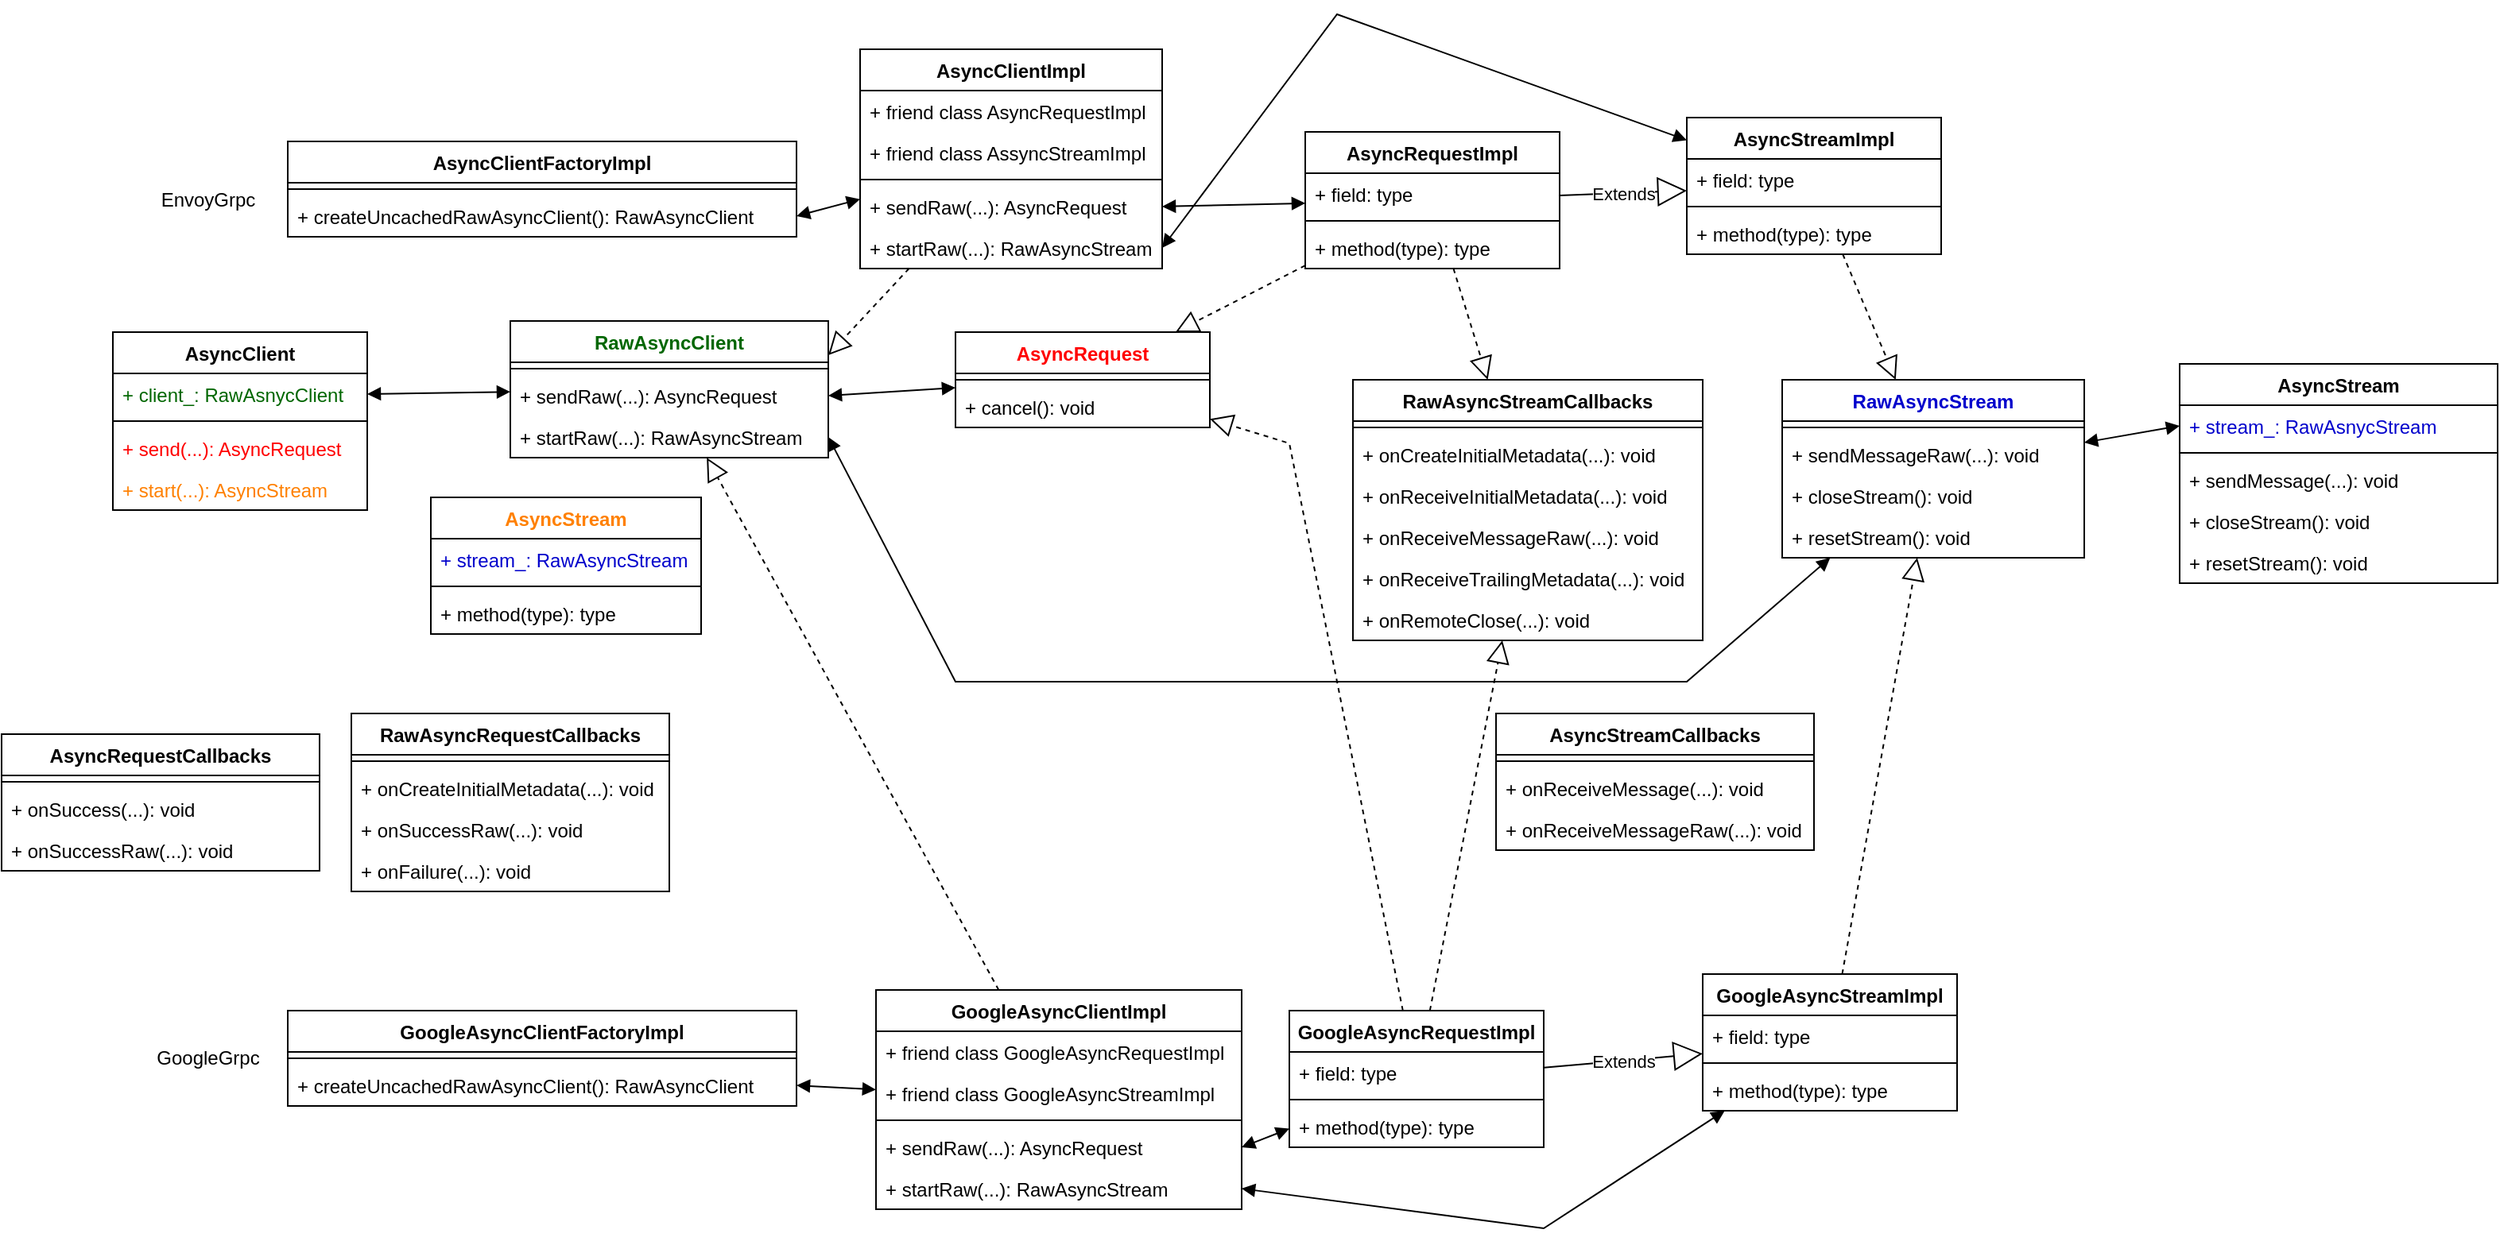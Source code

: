 <mxfile version="20.7.4" type="github">
  <diagram id="DxiktCfPVhVCTb73MeIk" name="Page-1">
    <mxGraphModel dx="1647" dy="910" grid="1" gridSize="10" guides="1" tooltips="1" connect="1" arrows="1" fold="1" page="1" pageScale="1" pageWidth="850" pageHeight="1100" math="0" shadow="0">
      <root>
        <mxCell id="0" />
        <mxCell id="1" parent="0" />
        <mxCell id="bpLpSMuuCPS-NAAvhIt0-1" value="AsyncClientFactoryImpl" style="swimlane;fontStyle=1;align=center;verticalAlign=top;childLayout=stackLayout;horizontal=1;startSize=26;horizontalStack=0;resizeParent=1;resizeParentMax=0;resizeLast=0;collapsible=1;marginBottom=0;" vertex="1" parent="1">
          <mxGeometry x="360" y="430" width="320" height="60" as="geometry" />
        </mxCell>
        <mxCell id="bpLpSMuuCPS-NAAvhIt0-3" value="" style="line;strokeWidth=1;fillColor=none;align=left;verticalAlign=middle;spacingTop=-1;spacingLeft=3;spacingRight=3;rotatable=0;labelPosition=right;points=[];portConstraint=eastwest;strokeColor=inherit;" vertex="1" parent="bpLpSMuuCPS-NAAvhIt0-1">
          <mxGeometry y="26" width="320" height="8" as="geometry" />
        </mxCell>
        <mxCell id="bpLpSMuuCPS-NAAvhIt0-4" value="+ createUncachedRawAsyncClient(): RawAsyncClient" style="text;strokeColor=none;fillColor=none;align=left;verticalAlign=top;spacingLeft=4;spacingRight=4;overflow=hidden;rotatable=0;points=[[0,0.5],[1,0.5]];portConstraint=eastwest;" vertex="1" parent="bpLpSMuuCPS-NAAvhIt0-1">
          <mxGeometry y="34" width="320" height="26" as="geometry" />
        </mxCell>
        <mxCell id="bpLpSMuuCPS-NAAvhIt0-5" value="GoogleAsyncClientFactoryImpl" style="swimlane;fontStyle=1;align=center;verticalAlign=top;childLayout=stackLayout;horizontal=1;startSize=26;horizontalStack=0;resizeParent=1;resizeParentMax=0;resizeLast=0;collapsible=1;marginBottom=0;" vertex="1" parent="1">
          <mxGeometry x="360" y="977" width="320" height="60" as="geometry" />
        </mxCell>
        <mxCell id="bpLpSMuuCPS-NAAvhIt0-7" value="" style="line;strokeWidth=1;fillColor=none;align=left;verticalAlign=middle;spacingTop=-1;spacingLeft=3;spacingRight=3;rotatable=0;labelPosition=right;points=[];portConstraint=eastwest;strokeColor=inherit;" vertex="1" parent="bpLpSMuuCPS-NAAvhIt0-5">
          <mxGeometry y="26" width="320" height="8" as="geometry" />
        </mxCell>
        <mxCell id="bpLpSMuuCPS-NAAvhIt0-8" value="+ createUncachedRawAsyncClient(): RawAsyncClient" style="text;strokeColor=none;fillColor=none;align=left;verticalAlign=top;spacingLeft=4;spacingRight=4;overflow=hidden;rotatable=0;points=[[0,0.5],[1,0.5]];portConstraint=eastwest;" vertex="1" parent="bpLpSMuuCPS-NAAvhIt0-5">
          <mxGeometry y="34" width="320" height="26" as="geometry" />
        </mxCell>
        <mxCell id="bpLpSMuuCPS-NAAvhIt0-9" value="EnvoyGrpc" style="text;html=1;strokeColor=none;fillColor=none;align=center;verticalAlign=middle;whiteSpace=wrap;rounded=0;" vertex="1" parent="1">
          <mxGeometry x="280" y="452" width="60" height="30" as="geometry" />
        </mxCell>
        <mxCell id="bpLpSMuuCPS-NAAvhIt0-11" value="GoogleGrpc" style="text;html=1;strokeColor=none;fillColor=none;align=center;verticalAlign=middle;whiteSpace=wrap;rounded=0;" vertex="1" parent="1">
          <mxGeometry x="280" y="992" width="60" height="30" as="geometry" />
        </mxCell>
        <mxCell id="bpLpSMuuCPS-NAAvhIt0-12" value="AsyncClientImpl" style="swimlane;fontStyle=1;align=center;verticalAlign=top;childLayout=stackLayout;horizontal=1;startSize=26;horizontalStack=0;resizeParent=1;resizeParentMax=0;resizeLast=0;collapsible=1;marginBottom=0;" vertex="1" parent="1">
          <mxGeometry x="720" y="372" width="190" height="138" as="geometry" />
        </mxCell>
        <mxCell id="bpLpSMuuCPS-NAAvhIt0-13" value="+ friend class AsyncRequestImpl" style="text;strokeColor=none;fillColor=none;align=left;verticalAlign=top;spacingLeft=4;spacingRight=4;overflow=hidden;rotatable=0;points=[[0,0.5],[1,0.5]];portConstraint=eastwest;" vertex="1" parent="bpLpSMuuCPS-NAAvhIt0-12">
          <mxGeometry y="26" width="190" height="26" as="geometry" />
        </mxCell>
        <mxCell id="bpLpSMuuCPS-NAAvhIt0-86" value="+ friend class AssyncStreamImpl" style="text;strokeColor=none;fillColor=none;align=left;verticalAlign=top;spacingLeft=4;spacingRight=4;overflow=hidden;rotatable=0;points=[[0,0.5],[1,0.5]];portConstraint=eastwest;" vertex="1" parent="bpLpSMuuCPS-NAAvhIt0-12">
          <mxGeometry y="52" width="190" height="26" as="geometry" />
        </mxCell>
        <mxCell id="bpLpSMuuCPS-NAAvhIt0-14" value="" style="line;strokeWidth=1;fillColor=none;align=left;verticalAlign=middle;spacingTop=-1;spacingLeft=3;spacingRight=3;rotatable=0;labelPosition=right;points=[];portConstraint=eastwest;strokeColor=inherit;" vertex="1" parent="bpLpSMuuCPS-NAAvhIt0-12">
          <mxGeometry y="78" width="190" height="8" as="geometry" />
        </mxCell>
        <mxCell id="bpLpSMuuCPS-NAAvhIt0-80" value="+ sendRaw(...): AsyncRequest" style="text;strokeColor=none;fillColor=none;align=left;verticalAlign=top;spacingLeft=4;spacingRight=4;overflow=hidden;rotatable=0;points=[[0,0.5],[1,0.5]];portConstraint=eastwest;" vertex="1" parent="bpLpSMuuCPS-NAAvhIt0-12">
          <mxGeometry y="86" width="190" height="26" as="geometry" />
        </mxCell>
        <mxCell id="bpLpSMuuCPS-NAAvhIt0-78" value="+ startRaw(...): RawAsyncStream" style="text;strokeColor=none;fillColor=none;align=left;verticalAlign=top;spacingLeft=4;spacingRight=4;overflow=hidden;rotatable=0;points=[[0,0.5],[1,0.5]];portConstraint=eastwest;" vertex="1" parent="bpLpSMuuCPS-NAAvhIt0-12">
          <mxGeometry y="112" width="190" height="26" as="geometry" />
        </mxCell>
        <mxCell id="bpLpSMuuCPS-NAAvhIt0-16" value="GoogleAsyncClientImpl" style="swimlane;fontStyle=1;align=center;verticalAlign=top;childLayout=stackLayout;horizontal=1;startSize=26;horizontalStack=0;resizeParent=1;resizeParentMax=0;resizeLast=0;collapsible=1;marginBottom=0;" vertex="1" parent="1">
          <mxGeometry x="730" y="964" width="230" height="138" as="geometry" />
        </mxCell>
        <mxCell id="bpLpSMuuCPS-NAAvhIt0-17" value="+ friend class GoogleAsyncRequestImpl" style="text;strokeColor=none;fillColor=none;align=left;verticalAlign=top;spacingLeft=4;spacingRight=4;overflow=hidden;rotatable=0;points=[[0,0.5],[1,0.5]];portConstraint=eastwest;" vertex="1" parent="bpLpSMuuCPS-NAAvhIt0-16">
          <mxGeometry y="26" width="230" height="26" as="geometry" />
        </mxCell>
        <mxCell id="bpLpSMuuCPS-NAAvhIt0-87" value="+ friend class GoogleAsyncStreamImpl" style="text;strokeColor=none;fillColor=none;align=left;verticalAlign=top;spacingLeft=4;spacingRight=4;overflow=hidden;rotatable=0;points=[[0,0.5],[1,0.5]];portConstraint=eastwest;" vertex="1" parent="bpLpSMuuCPS-NAAvhIt0-16">
          <mxGeometry y="52" width="230" height="26" as="geometry" />
        </mxCell>
        <mxCell id="bpLpSMuuCPS-NAAvhIt0-18" value="" style="line;strokeWidth=1;fillColor=none;align=left;verticalAlign=middle;spacingTop=-1;spacingLeft=3;spacingRight=3;rotatable=0;labelPosition=right;points=[];portConstraint=eastwest;strokeColor=inherit;" vertex="1" parent="bpLpSMuuCPS-NAAvhIt0-16">
          <mxGeometry y="78" width="230" height="8" as="geometry" />
        </mxCell>
        <mxCell id="bpLpSMuuCPS-NAAvhIt0-19" value="+ sendRaw(...): AsyncRequest" style="text;strokeColor=none;fillColor=none;align=left;verticalAlign=top;spacingLeft=4;spacingRight=4;overflow=hidden;rotatable=0;points=[[0,0.5],[1,0.5]];portConstraint=eastwest;" vertex="1" parent="bpLpSMuuCPS-NAAvhIt0-16">
          <mxGeometry y="86" width="230" height="26" as="geometry" />
        </mxCell>
        <mxCell id="bpLpSMuuCPS-NAAvhIt0-79" value="+ startRaw(...): RawAsyncStream" style="text;strokeColor=none;fillColor=none;align=left;verticalAlign=top;spacingLeft=4;spacingRight=4;overflow=hidden;rotatable=0;points=[[0,0.5],[1,0.5]];portConstraint=eastwest;" vertex="1" parent="bpLpSMuuCPS-NAAvhIt0-16">
          <mxGeometry y="112" width="230" height="26" as="geometry" />
        </mxCell>
        <mxCell id="bpLpSMuuCPS-NAAvhIt0-20" value="RawAsyncClient" style="swimlane;fontStyle=1;align=center;verticalAlign=top;childLayout=stackLayout;horizontal=1;startSize=26;horizontalStack=0;resizeParent=1;resizeParentMax=0;resizeLast=0;collapsible=1;marginBottom=0;fontColor=#006600;" vertex="1" parent="1">
          <mxGeometry x="500" y="543" width="200" height="86" as="geometry" />
        </mxCell>
        <mxCell id="bpLpSMuuCPS-NAAvhIt0-22" value="" style="line;strokeWidth=1;fillColor=none;align=left;verticalAlign=middle;spacingTop=-1;spacingLeft=3;spacingRight=3;rotatable=0;labelPosition=right;points=[];portConstraint=eastwest;strokeColor=inherit;" vertex="1" parent="bpLpSMuuCPS-NAAvhIt0-20">
          <mxGeometry y="26" width="200" height="8" as="geometry" />
        </mxCell>
        <mxCell id="bpLpSMuuCPS-NAAvhIt0-23" value="+ sendRaw(...): AsyncRequest" style="text;strokeColor=none;fillColor=none;align=left;verticalAlign=top;spacingLeft=4;spacingRight=4;overflow=hidden;rotatable=0;points=[[0,0.5],[1,0.5]];portConstraint=eastwest;" vertex="1" parent="bpLpSMuuCPS-NAAvhIt0-20">
          <mxGeometry y="34" width="200" height="26" as="geometry" />
        </mxCell>
        <mxCell id="bpLpSMuuCPS-NAAvhIt0-30" value="+ startRaw(...): RawAsyncStream" style="text;strokeColor=none;fillColor=none;align=left;verticalAlign=top;spacingLeft=4;spacingRight=4;overflow=hidden;rotatable=0;points=[[0,0.5],[1,0.5]];portConstraint=eastwest;" vertex="1" parent="bpLpSMuuCPS-NAAvhIt0-20">
          <mxGeometry y="60" width="200" height="26" as="geometry" />
        </mxCell>
        <mxCell id="bpLpSMuuCPS-NAAvhIt0-24" value="" style="endArrow=block;dashed=1;endFill=0;endSize=12;html=1;rounded=0;entryX=1;entryY=0.25;entryDx=0;entryDy=0;" edge="1" parent="1" source="bpLpSMuuCPS-NAAvhIt0-12" target="bpLpSMuuCPS-NAAvhIt0-20">
          <mxGeometry width="160" relative="1" as="geometry">
            <mxPoint x="570" y="470" as="sourcePoint" />
            <mxPoint x="730" y="470" as="targetPoint" />
          </mxGeometry>
        </mxCell>
        <mxCell id="bpLpSMuuCPS-NAAvhIt0-27" value="" style="endArrow=block;dashed=1;endFill=0;endSize=12;html=1;rounded=0;" edge="1" parent="1" source="bpLpSMuuCPS-NAAvhIt0-16" target="bpLpSMuuCPS-NAAvhIt0-20">
          <mxGeometry width="160" relative="1" as="geometry">
            <mxPoint x="570" y="470" as="sourcePoint" />
            <mxPoint x="730" y="470" as="targetPoint" />
          </mxGeometry>
        </mxCell>
        <mxCell id="bpLpSMuuCPS-NAAvhIt0-31" value="AsyncRequest" style="swimlane;fontStyle=1;align=center;verticalAlign=top;childLayout=stackLayout;horizontal=1;startSize=26;horizontalStack=0;resizeParent=1;resizeParentMax=0;resizeLast=0;collapsible=1;marginBottom=0;fontColor=#FF0000;" vertex="1" parent="1">
          <mxGeometry x="780" y="550" width="160" height="60" as="geometry" />
        </mxCell>
        <mxCell id="bpLpSMuuCPS-NAAvhIt0-33" value="" style="line;strokeWidth=1;fillColor=none;align=left;verticalAlign=middle;spacingTop=-1;spacingLeft=3;spacingRight=3;rotatable=0;labelPosition=right;points=[];portConstraint=eastwest;strokeColor=inherit;" vertex="1" parent="bpLpSMuuCPS-NAAvhIt0-31">
          <mxGeometry y="26" width="160" height="8" as="geometry" />
        </mxCell>
        <mxCell id="bpLpSMuuCPS-NAAvhIt0-34" value="+ cancel(): void" style="text;strokeColor=none;fillColor=none;align=left;verticalAlign=top;spacingLeft=4;spacingRight=4;overflow=hidden;rotatable=0;points=[[0,0.5],[1,0.5]];portConstraint=eastwest;" vertex="1" parent="bpLpSMuuCPS-NAAvhIt0-31">
          <mxGeometry y="34" width="160" height="26" as="geometry" />
        </mxCell>
        <mxCell id="bpLpSMuuCPS-NAAvhIt0-35" value="RawAsyncStream" style="swimlane;fontStyle=1;align=center;verticalAlign=top;childLayout=stackLayout;horizontal=1;startSize=26;horizontalStack=0;resizeParent=1;resizeParentMax=0;resizeLast=0;collapsible=1;marginBottom=0;fontColor=#0000CC;" vertex="1" parent="1">
          <mxGeometry x="1300" y="580" width="190" height="112" as="geometry" />
        </mxCell>
        <mxCell id="bpLpSMuuCPS-NAAvhIt0-37" value="" style="line;strokeWidth=1;fillColor=none;align=left;verticalAlign=middle;spacingTop=-1;spacingLeft=3;spacingRight=3;rotatable=0;labelPosition=right;points=[];portConstraint=eastwest;strokeColor=inherit;" vertex="1" parent="bpLpSMuuCPS-NAAvhIt0-35">
          <mxGeometry y="26" width="190" height="8" as="geometry" />
        </mxCell>
        <mxCell id="bpLpSMuuCPS-NAAvhIt0-38" value="+ sendMessageRaw(...): void" style="text;strokeColor=none;fillColor=none;align=left;verticalAlign=top;spacingLeft=4;spacingRight=4;overflow=hidden;rotatable=0;points=[[0,0.5],[1,0.5]];portConstraint=eastwest;" vertex="1" parent="bpLpSMuuCPS-NAAvhIt0-35">
          <mxGeometry y="34" width="190" height="26" as="geometry" />
        </mxCell>
        <mxCell id="bpLpSMuuCPS-NAAvhIt0-95" value="+ closeStream(): void" style="text;strokeColor=none;fillColor=none;align=left;verticalAlign=top;spacingLeft=4;spacingRight=4;overflow=hidden;rotatable=0;points=[[0,0.5],[1,0.5]];portConstraint=eastwest;" vertex="1" parent="bpLpSMuuCPS-NAAvhIt0-35">
          <mxGeometry y="60" width="190" height="26" as="geometry" />
        </mxCell>
        <mxCell id="bpLpSMuuCPS-NAAvhIt0-96" value="+ resetStream(): void" style="text;strokeColor=none;fillColor=none;align=left;verticalAlign=top;spacingLeft=4;spacingRight=4;overflow=hidden;rotatable=0;points=[[0,0.5],[1,0.5]];portConstraint=eastwest;" vertex="1" parent="bpLpSMuuCPS-NAAvhIt0-35">
          <mxGeometry y="86" width="190" height="26" as="geometry" />
        </mxCell>
        <mxCell id="bpLpSMuuCPS-NAAvhIt0-39" value="GoogleAsyncRequestImpl" style="swimlane;fontStyle=1;align=center;verticalAlign=top;childLayout=stackLayout;horizontal=1;startSize=26;horizontalStack=0;resizeParent=1;resizeParentMax=0;resizeLast=0;collapsible=1;marginBottom=0;" vertex="1" parent="1">
          <mxGeometry x="990" y="977" width="160" height="86" as="geometry" />
        </mxCell>
        <mxCell id="bpLpSMuuCPS-NAAvhIt0-40" value="+ field: type" style="text;strokeColor=none;fillColor=none;align=left;verticalAlign=top;spacingLeft=4;spacingRight=4;overflow=hidden;rotatable=0;points=[[0,0.5],[1,0.5]];portConstraint=eastwest;" vertex="1" parent="bpLpSMuuCPS-NAAvhIt0-39">
          <mxGeometry y="26" width="160" height="26" as="geometry" />
        </mxCell>
        <mxCell id="bpLpSMuuCPS-NAAvhIt0-41" value="" style="line;strokeWidth=1;fillColor=none;align=left;verticalAlign=middle;spacingTop=-1;spacingLeft=3;spacingRight=3;rotatable=0;labelPosition=right;points=[];portConstraint=eastwest;strokeColor=inherit;" vertex="1" parent="bpLpSMuuCPS-NAAvhIt0-39">
          <mxGeometry y="52" width="160" height="8" as="geometry" />
        </mxCell>
        <mxCell id="bpLpSMuuCPS-NAAvhIt0-42" value="+ method(type): type" style="text;strokeColor=none;fillColor=none;align=left;verticalAlign=top;spacingLeft=4;spacingRight=4;overflow=hidden;rotatable=0;points=[[0,0.5],[1,0.5]];portConstraint=eastwest;" vertex="1" parent="bpLpSMuuCPS-NAAvhIt0-39">
          <mxGeometry y="60" width="160" height="26" as="geometry" />
        </mxCell>
        <mxCell id="bpLpSMuuCPS-NAAvhIt0-43" value="" style="endArrow=block;dashed=1;endFill=0;endSize=12;html=1;rounded=0;" edge="1" parent="1" source="bpLpSMuuCPS-NAAvhIt0-39" target="bpLpSMuuCPS-NAAvhIt0-31">
          <mxGeometry width="160" relative="1" as="geometry">
            <mxPoint x="570" y="470" as="sourcePoint" />
            <mxPoint x="730" y="470" as="targetPoint" />
            <Array as="points">
              <mxPoint x="990" y="620" />
            </Array>
          </mxGeometry>
        </mxCell>
        <mxCell id="bpLpSMuuCPS-NAAvhIt0-44" value="AsyncRequestImpl" style="swimlane;fontStyle=1;align=center;verticalAlign=top;childLayout=stackLayout;horizontal=1;startSize=26;horizontalStack=0;resizeParent=1;resizeParentMax=0;resizeLast=0;collapsible=1;marginBottom=0;" vertex="1" parent="1">
          <mxGeometry x="1000" y="424" width="160" height="86" as="geometry" />
        </mxCell>
        <mxCell id="bpLpSMuuCPS-NAAvhIt0-45" value="+ field: type" style="text;strokeColor=none;fillColor=none;align=left;verticalAlign=top;spacingLeft=4;spacingRight=4;overflow=hidden;rotatable=0;points=[[0,0.5],[1,0.5]];portConstraint=eastwest;" vertex="1" parent="bpLpSMuuCPS-NAAvhIt0-44">
          <mxGeometry y="26" width="160" height="26" as="geometry" />
        </mxCell>
        <mxCell id="bpLpSMuuCPS-NAAvhIt0-46" value="" style="line;strokeWidth=1;fillColor=none;align=left;verticalAlign=middle;spacingTop=-1;spacingLeft=3;spacingRight=3;rotatable=0;labelPosition=right;points=[];portConstraint=eastwest;strokeColor=inherit;" vertex="1" parent="bpLpSMuuCPS-NAAvhIt0-44">
          <mxGeometry y="52" width="160" height="8" as="geometry" />
        </mxCell>
        <mxCell id="bpLpSMuuCPS-NAAvhIt0-47" value="+ method(type): type" style="text;strokeColor=none;fillColor=none;align=left;verticalAlign=top;spacingLeft=4;spacingRight=4;overflow=hidden;rotatable=0;points=[[0,0.5],[1,0.5]];portConstraint=eastwest;" vertex="1" parent="bpLpSMuuCPS-NAAvhIt0-44">
          <mxGeometry y="60" width="160" height="26" as="geometry" />
        </mxCell>
        <mxCell id="bpLpSMuuCPS-NAAvhIt0-48" value="GoogleAsyncStreamImpl" style="swimlane;fontStyle=1;align=center;verticalAlign=top;childLayout=stackLayout;horizontal=1;startSize=26;horizontalStack=0;resizeParent=1;resizeParentMax=0;resizeLast=0;collapsible=1;marginBottom=0;" vertex="1" parent="1">
          <mxGeometry x="1250" y="954" width="160" height="86" as="geometry" />
        </mxCell>
        <mxCell id="bpLpSMuuCPS-NAAvhIt0-49" value="+ field: type" style="text;strokeColor=none;fillColor=none;align=left;verticalAlign=top;spacingLeft=4;spacingRight=4;overflow=hidden;rotatable=0;points=[[0,0.5],[1,0.5]];portConstraint=eastwest;" vertex="1" parent="bpLpSMuuCPS-NAAvhIt0-48">
          <mxGeometry y="26" width="160" height="26" as="geometry" />
        </mxCell>
        <mxCell id="bpLpSMuuCPS-NAAvhIt0-50" value="" style="line;strokeWidth=1;fillColor=none;align=left;verticalAlign=middle;spacingTop=-1;spacingLeft=3;spacingRight=3;rotatable=0;labelPosition=right;points=[];portConstraint=eastwest;strokeColor=inherit;" vertex="1" parent="bpLpSMuuCPS-NAAvhIt0-48">
          <mxGeometry y="52" width="160" height="8" as="geometry" />
        </mxCell>
        <mxCell id="bpLpSMuuCPS-NAAvhIt0-51" value="+ method(type): type" style="text;strokeColor=none;fillColor=none;align=left;verticalAlign=top;spacingLeft=4;spacingRight=4;overflow=hidden;rotatable=0;points=[[0,0.5],[1,0.5]];portConstraint=eastwest;" vertex="1" parent="bpLpSMuuCPS-NAAvhIt0-48">
          <mxGeometry y="60" width="160" height="26" as="geometry" />
        </mxCell>
        <mxCell id="bpLpSMuuCPS-NAAvhIt0-52" value="" style="endArrow=block;dashed=1;endFill=0;endSize=12;html=1;rounded=0;" edge="1" parent="1" source="bpLpSMuuCPS-NAAvhIt0-48" target="bpLpSMuuCPS-NAAvhIt0-35">
          <mxGeometry width="160" relative="1" as="geometry">
            <mxPoint x="570" y="470" as="sourcePoint" />
            <mxPoint x="730" y="470" as="targetPoint" />
          </mxGeometry>
        </mxCell>
        <mxCell id="bpLpSMuuCPS-NAAvhIt0-53" value="AsyncStreamImpl" style="swimlane;fontStyle=1;align=center;verticalAlign=top;childLayout=stackLayout;horizontal=1;startSize=26;horizontalStack=0;resizeParent=1;resizeParentMax=0;resizeLast=0;collapsible=1;marginBottom=0;" vertex="1" parent="1">
          <mxGeometry x="1240" y="415" width="160" height="86" as="geometry" />
        </mxCell>
        <mxCell id="bpLpSMuuCPS-NAAvhIt0-54" value="+ field: type" style="text;strokeColor=none;fillColor=none;align=left;verticalAlign=top;spacingLeft=4;spacingRight=4;overflow=hidden;rotatable=0;points=[[0,0.5],[1,0.5]];portConstraint=eastwest;" vertex="1" parent="bpLpSMuuCPS-NAAvhIt0-53">
          <mxGeometry y="26" width="160" height="26" as="geometry" />
        </mxCell>
        <mxCell id="bpLpSMuuCPS-NAAvhIt0-55" value="" style="line;strokeWidth=1;fillColor=none;align=left;verticalAlign=middle;spacingTop=-1;spacingLeft=3;spacingRight=3;rotatable=0;labelPosition=right;points=[];portConstraint=eastwest;strokeColor=inherit;" vertex="1" parent="bpLpSMuuCPS-NAAvhIt0-53">
          <mxGeometry y="52" width="160" height="8" as="geometry" />
        </mxCell>
        <mxCell id="bpLpSMuuCPS-NAAvhIt0-56" value="+ method(type): type" style="text;strokeColor=none;fillColor=none;align=left;verticalAlign=top;spacingLeft=4;spacingRight=4;overflow=hidden;rotatable=0;points=[[0,0.5],[1,0.5]];portConstraint=eastwest;" vertex="1" parent="bpLpSMuuCPS-NAAvhIt0-53">
          <mxGeometry y="60" width="160" height="26" as="geometry" />
        </mxCell>
        <mxCell id="bpLpSMuuCPS-NAAvhIt0-57" value="" style="endArrow=block;dashed=1;endFill=0;endSize=12;html=1;rounded=0;" edge="1" parent="1" source="bpLpSMuuCPS-NAAvhIt0-44" target="bpLpSMuuCPS-NAAvhIt0-31">
          <mxGeometry width="160" relative="1" as="geometry">
            <mxPoint x="790" y="470" as="sourcePoint" />
            <mxPoint x="950" y="470" as="targetPoint" />
          </mxGeometry>
        </mxCell>
        <mxCell id="bpLpSMuuCPS-NAAvhIt0-58" value="" style="endArrow=block;dashed=1;endFill=0;endSize=12;html=1;rounded=0;" edge="1" parent="1" source="bpLpSMuuCPS-NAAvhIt0-53" target="bpLpSMuuCPS-NAAvhIt0-35">
          <mxGeometry width="160" relative="1" as="geometry">
            <mxPoint x="790" y="470" as="sourcePoint" />
            <mxPoint x="950" y="470" as="targetPoint" />
          </mxGeometry>
        </mxCell>
        <mxCell id="bpLpSMuuCPS-NAAvhIt0-59" value="AsyncClient" style="swimlane;fontStyle=1;align=center;verticalAlign=top;childLayout=stackLayout;horizontal=1;startSize=26;horizontalStack=0;resizeParent=1;resizeParentMax=0;resizeLast=0;collapsible=1;marginBottom=0;" vertex="1" parent="1">
          <mxGeometry x="250" y="550" width="160" height="112" as="geometry" />
        </mxCell>
        <mxCell id="bpLpSMuuCPS-NAAvhIt0-60" value="+ client_: RawAsnycClient" style="text;strokeColor=none;fillColor=none;align=left;verticalAlign=top;spacingLeft=4;spacingRight=4;overflow=hidden;rotatable=0;points=[[0,0.5],[1,0.5]];portConstraint=eastwest;fontColor=#006600;" vertex="1" parent="bpLpSMuuCPS-NAAvhIt0-59">
          <mxGeometry y="26" width="160" height="26" as="geometry" />
        </mxCell>
        <mxCell id="bpLpSMuuCPS-NAAvhIt0-61" value="" style="line;strokeWidth=1;fillColor=none;align=left;verticalAlign=middle;spacingTop=-1;spacingLeft=3;spacingRight=3;rotatable=0;labelPosition=right;points=[];portConstraint=eastwest;strokeColor=inherit;" vertex="1" parent="bpLpSMuuCPS-NAAvhIt0-59">
          <mxGeometry y="52" width="160" height="8" as="geometry" />
        </mxCell>
        <mxCell id="bpLpSMuuCPS-NAAvhIt0-62" value="+ send(...): AsyncRequest" style="text;strokeColor=none;fillColor=none;align=left;verticalAlign=top;spacingLeft=4;spacingRight=4;overflow=hidden;rotatable=0;points=[[0,0.5],[1,0.5]];portConstraint=eastwest;fontColor=#FF0000;" vertex="1" parent="bpLpSMuuCPS-NAAvhIt0-59">
          <mxGeometry y="60" width="160" height="26" as="geometry" />
        </mxCell>
        <mxCell id="bpLpSMuuCPS-NAAvhIt0-63" value="+ start(...): AsyncStream" style="text;strokeColor=none;fillColor=none;align=left;verticalAlign=top;spacingLeft=4;spacingRight=4;overflow=hidden;rotatable=0;points=[[0,0.5],[1,0.5]];portConstraint=eastwest;fontColor=#FF8000;" vertex="1" parent="bpLpSMuuCPS-NAAvhIt0-59">
          <mxGeometry y="86" width="160" height="26" as="geometry" />
        </mxCell>
        <mxCell id="bpLpSMuuCPS-NAAvhIt0-66" value="Extends" style="endArrow=block;endSize=16;endFill=0;html=1;rounded=0;" edge="1" parent="1" source="bpLpSMuuCPS-NAAvhIt0-39" target="bpLpSMuuCPS-NAAvhIt0-48">
          <mxGeometry width="160" relative="1" as="geometry">
            <mxPoint x="800" y="794" as="sourcePoint" />
            <mxPoint x="960" y="794" as="targetPoint" />
          </mxGeometry>
        </mxCell>
        <mxCell id="bpLpSMuuCPS-NAAvhIt0-67" value="Extends" style="endArrow=block;endSize=16;endFill=0;html=1;rounded=0;" edge="1" parent="1" source="bpLpSMuuCPS-NAAvhIt0-44" target="bpLpSMuuCPS-NAAvhIt0-53">
          <mxGeometry width="160" relative="1" as="geometry">
            <mxPoint x="790" y="580" as="sourcePoint" />
            <mxPoint x="950" y="580" as="targetPoint" />
          </mxGeometry>
        </mxCell>
        <mxCell id="bpLpSMuuCPS-NAAvhIt0-68" value="RawAsyncStreamCallbacks" style="swimlane;fontStyle=1;align=center;verticalAlign=top;childLayout=stackLayout;horizontal=1;startSize=26;horizontalStack=0;resizeParent=1;resizeParentMax=0;resizeLast=0;collapsible=1;marginBottom=0;" vertex="1" parent="1">
          <mxGeometry x="1030" y="580" width="220" height="164" as="geometry" />
        </mxCell>
        <mxCell id="bpLpSMuuCPS-NAAvhIt0-70" value="" style="line;strokeWidth=1;fillColor=none;align=left;verticalAlign=middle;spacingTop=-1;spacingLeft=3;spacingRight=3;rotatable=0;labelPosition=right;points=[];portConstraint=eastwest;strokeColor=inherit;" vertex="1" parent="bpLpSMuuCPS-NAAvhIt0-68">
          <mxGeometry y="26" width="220" height="8" as="geometry" />
        </mxCell>
        <mxCell id="bpLpSMuuCPS-NAAvhIt0-71" value="+ onCreateInitialMetadata(...): void" style="text;strokeColor=none;fillColor=none;align=left;verticalAlign=top;spacingLeft=4;spacingRight=4;overflow=hidden;rotatable=0;points=[[0,0.5],[1,0.5]];portConstraint=eastwest;" vertex="1" parent="bpLpSMuuCPS-NAAvhIt0-68">
          <mxGeometry y="34" width="220" height="26" as="geometry" />
        </mxCell>
        <mxCell id="bpLpSMuuCPS-NAAvhIt0-106" value="+ onReceiveInitialMetadata(...): void" style="text;strokeColor=none;fillColor=none;align=left;verticalAlign=top;spacingLeft=4;spacingRight=4;overflow=hidden;rotatable=0;points=[[0,0.5],[1,0.5]];portConstraint=eastwest;" vertex="1" parent="bpLpSMuuCPS-NAAvhIt0-68">
          <mxGeometry y="60" width="220" height="26" as="geometry" />
        </mxCell>
        <mxCell id="bpLpSMuuCPS-NAAvhIt0-113" value="+ onReceiveMessageRaw(...): void" style="text;strokeColor=none;fillColor=none;align=left;verticalAlign=top;spacingLeft=4;spacingRight=4;overflow=hidden;rotatable=0;points=[[0,0.5],[1,0.5]];portConstraint=eastwest;" vertex="1" parent="bpLpSMuuCPS-NAAvhIt0-68">
          <mxGeometry y="86" width="220" height="26" as="geometry" />
        </mxCell>
        <mxCell id="bpLpSMuuCPS-NAAvhIt0-107" value="+ onReceiveTrailingMetadata(...): void" style="text;strokeColor=none;fillColor=none;align=left;verticalAlign=top;spacingLeft=4;spacingRight=4;overflow=hidden;rotatable=0;points=[[0,0.5],[1,0.5]];portConstraint=eastwest;" vertex="1" parent="bpLpSMuuCPS-NAAvhIt0-68">
          <mxGeometry y="112" width="220" height="26" as="geometry" />
        </mxCell>
        <mxCell id="bpLpSMuuCPS-NAAvhIt0-114" value="+ onRemoteClose(...): void" style="text;strokeColor=none;fillColor=none;align=left;verticalAlign=top;spacingLeft=4;spacingRight=4;overflow=hidden;rotatable=0;points=[[0,0.5],[1,0.5]];portConstraint=eastwest;" vertex="1" parent="bpLpSMuuCPS-NAAvhIt0-68">
          <mxGeometry y="138" width="220" height="26" as="geometry" />
        </mxCell>
        <mxCell id="bpLpSMuuCPS-NAAvhIt0-72" value="" style="endArrow=block;dashed=1;endFill=0;endSize=12;html=1;rounded=0;" edge="1" parent="1" source="bpLpSMuuCPS-NAAvhIt0-39" target="bpLpSMuuCPS-NAAvhIt0-68">
          <mxGeometry width="160" relative="1" as="geometry">
            <mxPoint x="790" y="580" as="sourcePoint" />
            <mxPoint x="950" y="580" as="targetPoint" />
          </mxGeometry>
        </mxCell>
        <mxCell id="bpLpSMuuCPS-NAAvhIt0-73" value="" style="endArrow=block;dashed=1;endFill=0;endSize=12;html=1;rounded=0;" edge="1" parent="1" source="bpLpSMuuCPS-NAAvhIt0-44" target="bpLpSMuuCPS-NAAvhIt0-68">
          <mxGeometry width="160" relative="1" as="geometry">
            <mxPoint x="790" y="580" as="sourcePoint" />
            <mxPoint x="950" y="580" as="targetPoint" />
          </mxGeometry>
        </mxCell>
        <mxCell id="bpLpSMuuCPS-NAAvhIt0-74" value="" style="endArrow=block;startArrow=block;endFill=1;startFill=1;html=1;rounded=0;exitX=1;exitY=0.5;exitDx=0;exitDy=0;" edge="1" parent="1" source="bpLpSMuuCPS-NAAvhIt0-4" target="bpLpSMuuCPS-NAAvhIt0-12">
          <mxGeometry width="160" relative="1" as="geometry">
            <mxPoint x="790" y="580" as="sourcePoint" />
            <mxPoint x="950" y="580" as="targetPoint" />
          </mxGeometry>
        </mxCell>
        <mxCell id="bpLpSMuuCPS-NAAvhIt0-75" value="" style="endArrow=block;startArrow=block;endFill=1;startFill=1;html=1;rounded=0;exitX=1;exitY=0.5;exitDx=0;exitDy=0;" edge="1" parent="1" source="bpLpSMuuCPS-NAAvhIt0-8" target="bpLpSMuuCPS-NAAvhIt0-16">
          <mxGeometry width="160" relative="1" as="geometry">
            <mxPoint x="800" y="794" as="sourcePoint" />
            <mxPoint x="960" y="794" as="targetPoint" />
          </mxGeometry>
        </mxCell>
        <mxCell id="bpLpSMuuCPS-NAAvhIt0-76" value="" style="endArrow=block;startArrow=block;endFill=1;startFill=1;html=1;rounded=0;exitX=1;exitY=0.5;exitDx=0;exitDy=0;" edge="1" parent="1" source="bpLpSMuuCPS-NAAvhIt0-23" target="bpLpSMuuCPS-NAAvhIt0-31">
          <mxGeometry width="160" relative="1" as="geometry">
            <mxPoint x="790" y="580" as="sourcePoint" />
            <mxPoint x="950" y="580" as="targetPoint" />
          </mxGeometry>
        </mxCell>
        <mxCell id="bpLpSMuuCPS-NAAvhIt0-77" value="" style="endArrow=block;startArrow=block;endFill=1;startFill=1;html=1;rounded=0;exitX=1;exitY=0.5;exitDx=0;exitDy=0;" edge="1" parent="1" source="bpLpSMuuCPS-NAAvhIt0-30" target="bpLpSMuuCPS-NAAvhIt0-35">
          <mxGeometry width="160" relative="1" as="geometry">
            <mxPoint x="790" y="580" as="sourcePoint" />
            <mxPoint x="950" y="580" as="targetPoint" />
            <Array as="points">
              <mxPoint x="780" y="770" />
              <mxPoint x="1240" y="770" />
            </Array>
          </mxGeometry>
        </mxCell>
        <mxCell id="bpLpSMuuCPS-NAAvhIt0-81" value="" style="endArrow=block;startArrow=block;endFill=1;startFill=1;html=1;rounded=0;exitX=1;exitY=0.5;exitDx=0;exitDy=0;" edge="1" parent="1" source="bpLpSMuuCPS-NAAvhIt0-19" target="bpLpSMuuCPS-NAAvhIt0-39">
          <mxGeometry width="160" relative="1" as="geometry">
            <mxPoint x="1010" y="1134" as="sourcePoint" />
            <mxPoint x="1170" y="1134" as="targetPoint" />
          </mxGeometry>
        </mxCell>
        <mxCell id="bpLpSMuuCPS-NAAvhIt0-82" value="" style="endArrow=block;startArrow=block;endFill=1;startFill=1;html=1;rounded=0;exitX=1;exitY=0.5;exitDx=0;exitDy=0;" edge="1" parent="1" source="bpLpSMuuCPS-NAAvhIt0-79" target="bpLpSMuuCPS-NAAvhIt0-48">
          <mxGeometry width="160" relative="1" as="geometry">
            <mxPoint x="1020" y="1114" as="sourcePoint" />
            <mxPoint x="1180" y="1114" as="targetPoint" />
            <Array as="points">
              <mxPoint x="1150" y="1114" />
            </Array>
          </mxGeometry>
        </mxCell>
        <mxCell id="bpLpSMuuCPS-NAAvhIt0-83" value="" style="endArrow=block;startArrow=block;endFill=1;startFill=1;html=1;rounded=0;exitX=1;exitY=0.5;exitDx=0;exitDy=0;" edge="1" parent="1" source="bpLpSMuuCPS-NAAvhIt0-80" target="bpLpSMuuCPS-NAAvhIt0-44">
          <mxGeometry width="160" relative="1" as="geometry">
            <mxPoint x="980" y="280" as="sourcePoint" />
            <mxPoint x="1140" y="280" as="targetPoint" />
          </mxGeometry>
        </mxCell>
        <mxCell id="bpLpSMuuCPS-NAAvhIt0-85" value="" style="endArrow=block;startArrow=block;endFill=1;startFill=1;html=1;rounded=0;exitX=1;exitY=0.5;exitDx=0;exitDy=0;" edge="1" parent="1" source="bpLpSMuuCPS-NAAvhIt0-78" target="bpLpSMuuCPS-NAAvhIt0-53">
          <mxGeometry width="160" relative="1" as="geometry">
            <mxPoint x="990" y="310" as="sourcePoint" />
            <mxPoint x="1150" y="310" as="targetPoint" />
            <Array as="points">
              <mxPoint x="1020" y="350" />
            </Array>
          </mxGeometry>
        </mxCell>
        <mxCell id="bpLpSMuuCPS-NAAvhIt0-89" value="" style="endArrow=block;startArrow=block;endFill=1;startFill=1;html=1;rounded=0;exitX=1;exitY=0.5;exitDx=0;exitDy=0;" edge="1" parent="1" source="bpLpSMuuCPS-NAAvhIt0-60" target="bpLpSMuuCPS-NAAvhIt0-20">
          <mxGeometry width="160" relative="1" as="geometry">
            <mxPoint x="440" y="690" as="sourcePoint" />
            <mxPoint x="600" y="690" as="targetPoint" />
          </mxGeometry>
        </mxCell>
        <mxCell id="bpLpSMuuCPS-NAAvhIt0-90" value="AsyncStream" style="swimlane;fontStyle=1;align=center;verticalAlign=top;childLayout=stackLayout;horizontal=1;startSize=26;horizontalStack=0;resizeParent=1;resizeParentMax=0;resizeLast=0;collapsible=1;marginBottom=0;fontColor=#FF8000;" vertex="1" parent="1">
          <mxGeometry x="450" y="654" width="170" height="86" as="geometry" />
        </mxCell>
        <mxCell id="bpLpSMuuCPS-NAAvhIt0-91" value="+ stream_: RawAsyncStream" style="text;strokeColor=none;fillColor=none;align=left;verticalAlign=top;spacingLeft=4;spacingRight=4;overflow=hidden;rotatable=0;points=[[0,0.5],[1,0.5]];portConstraint=eastwest;fontColor=#0000CC;" vertex="1" parent="bpLpSMuuCPS-NAAvhIt0-90">
          <mxGeometry y="26" width="170" height="26" as="geometry" />
        </mxCell>
        <mxCell id="bpLpSMuuCPS-NAAvhIt0-92" value="" style="line;strokeWidth=1;fillColor=none;align=left;verticalAlign=middle;spacingTop=-1;spacingLeft=3;spacingRight=3;rotatable=0;labelPosition=right;points=[];portConstraint=eastwest;strokeColor=inherit;" vertex="1" parent="bpLpSMuuCPS-NAAvhIt0-90">
          <mxGeometry y="52" width="170" height="8" as="geometry" />
        </mxCell>
        <mxCell id="bpLpSMuuCPS-NAAvhIt0-93" value="+ method(type): type" style="text;strokeColor=none;fillColor=none;align=left;verticalAlign=top;spacingLeft=4;spacingRight=4;overflow=hidden;rotatable=0;points=[[0,0.5],[1,0.5]];portConstraint=eastwest;" vertex="1" parent="bpLpSMuuCPS-NAAvhIt0-90">
          <mxGeometry y="60" width="170" height="26" as="geometry" />
        </mxCell>
        <mxCell id="bpLpSMuuCPS-NAAvhIt0-101" value="RawAsyncRequestCallbacks" style="swimlane;fontStyle=1;align=center;verticalAlign=top;childLayout=stackLayout;horizontal=1;startSize=26;horizontalStack=0;resizeParent=1;resizeParentMax=0;resizeLast=0;collapsible=1;marginBottom=0;" vertex="1" parent="1">
          <mxGeometry x="400" y="790" width="200" height="112" as="geometry" />
        </mxCell>
        <mxCell id="bpLpSMuuCPS-NAAvhIt0-102" value="" style="line;strokeWidth=1;fillColor=none;align=left;verticalAlign=middle;spacingTop=-1;spacingLeft=3;spacingRight=3;rotatable=0;labelPosition=right;points=[];portConstraint=eastwest;strokeColor=inherit;" vertex="1" parent="bpLpSMuuCPS-NAAvhIt0-101">
          <mxGeometry y="26" width="200" height="8" as="geometry" />
        </mxCell>
        <mxCell id="bpLpSMuuCPS-NAAvhIt0-103" value="+ onCreateInitialMetadata(...): void" style="text;strokeColor=none;fillColor=none;align=left;verticalAlign=top;spacingLeft=4;spacingRight=4;overflow=hidden;rotatable=0;points=[[0,0.5],[1,0.5]];portConstraint=eastwest;" vertex="1" parent="bpLpSMuuCPS-NAAvhIt0-101">
          <mxGeometry y="34" width="200" height="26" as="geometry" />
        </mxCell>
        <mxCell id="bpLpSMuuCPS-NAAvhIt0-104" value="+ onSuccessRaw(...): void" style="text;strokeColor=none;fillColor=none;align=left;verticalAlign=top;spacingLeft=4;spacingRight=4;overflow=hidden;rotatable=0;points=[[0,0.5],[1,0.5]];portConstraint=eastwest;" vertex="1" parent="bpLpSMuuCPS-NAAvhIt0-101">
          <mxGeometry y="60" width="200" height="26" as="geometry" />
        </mxCell>
        <mxCell id="bpLpSMuuCPS-NAAvhIt0-105" value="+ onFailure(...): void" style="text;strokeColor=none;fillColor=none;align=left;verticalAlign=top;spacingLeft=4;spacingRight=4;overflow=hidden;rotatable=0;points=[[0,0.5],[1,0.5]];portConstraint=eastwest;" vertex="1" parent="bpLpSMuuCPS-NAAvhIt0-101">
          <mxGeometry y="86" width="200" height="26" as="geometry" />
        </mxCell>
        <mxCell id="bpLpSMuuCPS-NAAvhIt0-119" value="AsyncRequestCallbacks" style="swimlane;fontStyle=1;align=center;verticalAlign=top;childLayout=stackLayout;horizontal=1;startSize=26;horizontalStack=0;resizeParent=1;resizeParentMax=0;resizeLast=0;collapsible=1;marginBottom=0;" vertex="1" parent="1">
          <mxGeometry x="180" y="803" width="200" height="86" as="geometry" />
        </mxCell>
        <mxCell id="bpLpSMuuCPS-NAAvhIt0-120" value="" style="line;strokeWidth=1;fillColor=none;align=left;verticalAlign=middle;spacingTop=-1;spacingLeft=3;spacingRight=3;rotatable=0;labelPosition=right;points=[];portConstraint=eastwest;strokeColor=inherit;" vertex="1" parent="bpLpSMuuCPS-NAAvhIt0-119">
          <mxGeometry y="26" width="200" height="8" as="geometry" />
        </mxCell>
        <mxCell id="bpLpSMuuCPS-NAAvhIt0-121" value="+ onSuccess(...): void" style="text;strokeColor=none;fillColor=none;align=left;verticalAlign=top;spacingLeft=4;spacingRight=4;overflow=hidden;rotatable=0;points=[[0,0.5],[1,0.5]];portConstraint=eastwest;" vertex="1" parent="bpLpSMuuCPS-NAAvhIt0-119">
          <mxGeometry y="34" width="200" height="26" as="geometry" />
        </mxCell>
        <mxCell id="bpLpSMuuCPS-NAAvhIt0-122" value="+ onSuccessRaw(...): void" style="text;strokeColor=none;fillColor=none;align=left;verticalAlign=top;spacingLeft=4;spacingRight=4;overflow=hidden;rotatable=0;points=[[0,0.5],[1,0.5]];portConstraint=eastwest;" vertex="1" parent="bpLpSMuuCPS-NAAvhIt0-119">
          <mxGeometry y="60" width="200" height="26" as="geometry" />
        </mxCell>
        <mxCell id="bpLpSMuuCPS-NAAvhIt0-128" value="AsyncStreamCallbacks" style="swimlane;fontStyle=1;align=center;verticalAlign=top;childLayout=stackLayout;horizontal=1;startSize=26;horizontalStack=0;resizeParent=1;resizeParentMax=0;resizeLast=0;collapsible=1;marginBottom=0;" vertex="1" parent="1">
          <mxGeometry x="1120" y="790" width="200" height="86" as="geometry" />
        </mxCell>
        <mxCell id="bpLpSMuuCPS-NAAvhIt0-129" value="" style="line;strokeWidth=1;fillColor=none;align=left;verticalAlign=middle;spacingTop=-1;spacingLeft=3;spacingRight=3;rotatable=0;labelPosition=right;points=[];portConstraint=eastwest;strokeColor=inherit;" vertex="1" parent="bpLpSMuuCPS-NAAvhIt0-128">
          <mxGeometry y="26" width="200" height="8" as="geometry" />
        </mxCell>
        <mxCell id="bpLpSMuuCPS-NAAvhIt0-130" value="+ onReceiveMessage(...): void" style="text;strokeColor=none;fillColor=none;align=left;verticalAlign=top;spacingLeft=4;spacingRight=4;overflow=hidden;rotatable=0;points=[[0,0.5],[1,0.5]];portConstraint=eastwest;" vertex="1" parent="bpLpSMuuCPS-NAAvhIt0-128">
          <mxGeometry y="34" width="200" height="26" as="geometry" />
        </mxCell>
        <mxCell id="bpLpSMuuCPS-NAAvhIt0-131" value="+ onReceiveMessageRaw(...): void" style="text;strokeColor=none;fillColor=none;align=left;verticalAlign=top;spacingLeft=4;spacingRight=4;overflow=hidden;rotatable=0;points=[[0,0.5],[1,0.5]];portConstraint=eastwest;" vertex="1" parent="bpLpSMuuCPS-NAAvhIt0-128">
          <mxGeometry y="60" width="200" height="26" as="geometry" />
        </mxCell>
        <mxCell id="bpLpSMuuCPS-NAAvhIt0-144" value="AsyncStream" style="swimlane;fontStyle=1;align=center;verticalAlign=top;childLayout=stackLayout;horizontal=1;startSize=26;horizontalStack=0;resizeParent=1;resizeParentMax=0;resizeLast=0;collapsible=1;marginBottom=0;" vertex="1" parent="1">
          <mxGeometry x="1550" y="570" width="200" height="138" as="geometry" />
        </mxCell>
        <mxCell id="bpLpSMuuCPS-NAAvhIt0-148" value="+ stream_: RawAsnycStream" style="text;strokeColor=none;fillColor=none;align=left;verticalAlign=top;spacingLeft=4;spacingRight=4;overflow=hidden;rotatable=0;points=[[0,0.5],[1,0.5]];portConstraint=eastwest;fontColor=#0000CC;" vertex="1" parent="bpLpSMuuCPS-NAAvhIt0-144">
          <mxGeometry y="26" width="200" height="26" as="geometry" />
        </mxCell>
        <mxCell id="bpLpSMuuCPS-NAAvhIt0-145" value="" style="line;strokeWidth=1;fillColor=none;align=left;verticalAlign=middle;spacingTop=-1;spacingLeft=3;spacingRight=3;rotatable=0;labelPosition=right;points=[];portConstraint=eastwest;strokeColor=inherit;" vertex="1" parent="bpLpSMuuCPS-NAAvhIt0-144">
          <mxGeometry y="52" width="200" height="8" as="geometry" />
        </mxCell>
        <mxCell id="bpLpSMuuCPS-NAAvhIt0-146" value="+ sendMessage(...): void" style="text;strokeColor=none;fillColor=none;align=left;verticalAlign=top;spacingLeft=4;spacingRight=4;overflow=hidden;rotatable=0;points=[[0,0.5],[1,0.5]];portConstraint=eastwest;" vertex="1" parent="bpLpSMuuCPS-NAAvhIt0-144">
          <mxGeometry y="60" width="200" height="26" as="geometry" />
        </mxCell>
        <mxCell id="bpLpSMuuCPS-NAAvhIt0-147" value="+ closeStream(): void" style="text;strokeColor=none;fillColor=none;align=left;verticalAlign=top;spacingLeft=4;spacingRight=4;overflow=hidden;rotatable=0;points=[[0,0.5],[1,0.5]];portConstraint=eastwest;" vertex="1" parent="bpLpSMuuCPS-NAAvhIt0-144">
          <mxGeometry y="86" width="200" height="26" as="geometry" />
        </mxCell>
        <mxCell id="bpLpSMuuCPS-NAAvhIt0-150" value="+ resetStream(): void" style="text;strokeColor=none;fillColor=none;align=left;verticalAlign=top;spacingLeft=4;spacingRight=4;overflow=hidden;rotatable=0;points=[[0,0.5],[1,0.5]];portConstraint=eastwest;" vertex="1" parent="bpLpSMuuCPS-NAAvhIt0-144">
          <mxGeometry y="112" width="200" height="26" as="geometry" />
        </mxCell>
        <mxCell id="bpLpSMuuCPS-NAAvhIt0-149" value="" style="endArrow=block;startArrow=block;endFill=1;startFill=1;html=1;rounded=0;fontColor=#0000CC;entryX=0;entryY=0.5;entryDx=0;entryDy=0;" edge="1" parent="1" source="bpLpSMuuCPS-NAAvhIt0-35" target="bpLpSMuuCPS-NAAvhIt0-148">
          <mxGeometry width="160" relative="1" as="geometry">
            <mxPoint x="1530" y="770" as="sourcePoint" />
            <mxPoint x="1690" y="770" as="targetPoint" />
          </mxGeometry>
        </mxCell>
      </root>
    </mxGraphModel>
  </diagram>
</mxfile>
